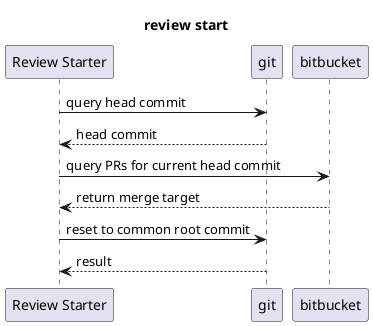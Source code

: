 @startuml
title review start
participant "Review Starter" as rs
participant "git"
participant "bitbucket" as bb
rs -> git : query head commit
git --> rs : head commit
rs -> bb : query PRs for current head commit
bb --> rs : return merge target
rs -> git : reset to common root commit
git --> rs : result
@enduml

